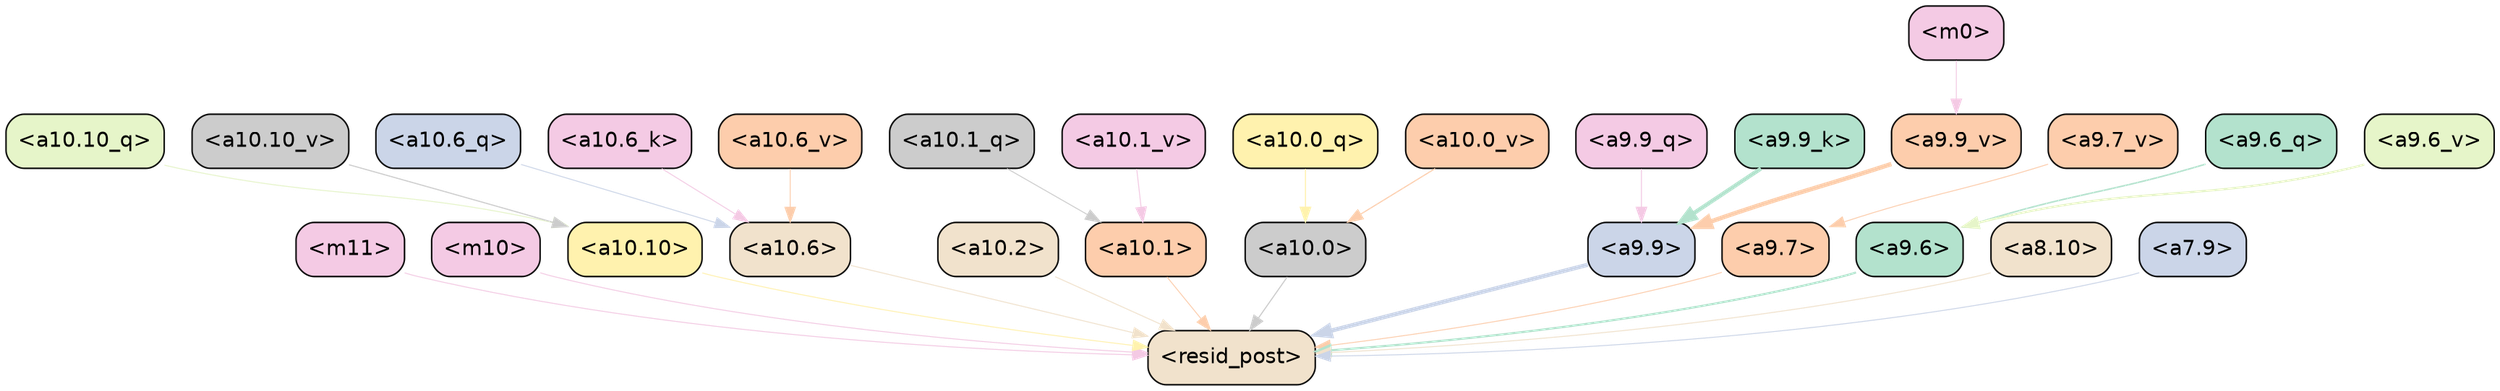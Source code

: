 strict digraph "" {
	graph [bgcolor=transparent,
		layout=dot,
		overlap=false,
		splines=true
	];
	"<m11>"	[color=black,
		fillcolor="#f4cae4",
		fontname=Helvetica,
		shape=box,
		style="filled, rounded"];
	"<resid_post>"	[color=black,
		fillcolor="#f1e2cc",
		fontname=Helvetica,
		shape=box,
		style="filled, rounded"];
	"<m11>" -> "<resid_post>"	[color="#f4cae4",
		penwidth=0.6];
	"<m10>"	[color=black,
		fillcolor="#f4cae4",
		fontname=Helvetica,
		shape=box,
		style="filled, rounded"];
	"<m10>" -> "<resid_post>"	[color="#f4cae4",
		penwidth=0.6];
	"<a10.10>"	[color=black,
		fillcolor="#fff2ae",
		fontname=Helvetica,
		shape=box,
		style="filled, rounded"];
	"<a10.10>" -> "<resid_post>"	[color="#fff2ae",
		penwidth=0.6];
	"<a10.6>"	[color=black,
		fillcolor="#f1e2cc",
		fontname=Helvetica,
		shape=box,
		style="filled, rounded"];
	"<a10.6>" -> "<resid_post>"	[color="#f1e2cc",
		penwidth=0.6];
	"<a10.2>"	[color=black,
		fillcolor="#f1e2cc",
		fontname=Helvetica,
		shape=box,
		style="filled, rounded"];
	"<a10.2>" -> "<resid_post>"	[color="#f1e2cc",
		penwidth=0.6];
	"<a10.1>"	[color=black,
		fillcolor="#fdcdac",
		fontname=Helvetica,
		shape=box,
		style="filled, rounded"];
	"<a10.1>" -> "<resid_post>"	[color="#fdcdac",
		penwidth=0.6];
	"<a10.0>"	[color=black,
		fillcolor="#cccccc",
		fontname=Helvetica,
		shape=box,
		style="filled, rounded"];
	"<a10.0>" -> "<resid_post>"	[color="#cccccc",
		penwidth=0.7362499237060547];
	"<a9.9>"	[color=black,
		fillcolor="#cbd5e8",
		fontname=Helvetica,
		shape=box,
		style="filled, rounded"];
	"<a9.9>" -> "<resid_post>"	[color="#cbd5e8",
		penwidth=2.76039457321167];
	"<a9.7>"	[color=black,
		fillcolor="#fdcdac",
		fontname=Helvetica,
		shape=box,
		style="filled, rounded"];
	"<a9.7>" -> "<resid_post>"	[color="#fdcdac",
		penwidth=0.6];
	"<a9.6>"	[color=black,
		fillcolor="#b3e2cd",
		fontname=Helvetica,
		shape=box,
		style="filled, rounded"];
	"<a9.6>" -> "<resid_post>"	[color="#b3e2cd",
		penwidth=1.3750720024108887];
	"<a8.10>"	[color=black,
		fillcolor="#f1e2cc",
		fontname=Helvetica,
		shape=box,
		style="filled, rounded"];
	"<a8.10>" -> "<resid_post>"	[color="#f1e2cc",
		penwidth=0.6];
	"<a7.9>"	[color=black,
		fillcolor="#cbd5e8",
		fontname=Helvetica,
		shape=box,
		style="filled, rounded"];
	"<a7.9>" -> "<resid_post>"	[color="#cbd5e8",
		penwidth=0.6];
	"<a10.10_q>"	[color=black,
		fillcolor="#e6f5c9",
		fontname=Helvetica,
		shape=box,
		style="filled, rounded"];
	"<a10.10_q>" -> "<a10.10>"	[color="#e6f5c9",
		penwidth=0.6];
	"<a10.6_q>"	[color=black,
		fillcolor="#cbd5e8",
		fontname=Helvetica,
		shape=box,
		style="filled, rounded"];
	"<a10.6_q>" -> "<a10.6>"	[color="#cbd5e8",
		penwidth=0.6];
	"<a10.1_q>"	[color=black,
		fillcolor="#cccccc",
		fontname=Helvetica,
		shape=box,
		style="filled, rounded"];
	"<a10.1_q>" -> "<a10.1>"	[color="#cccccc",
		penwidth=0.6];
	"<a10.0_q>"	[color=black,
		fillcolor="#fff2ae",
		fontname=Helvetica,
		shape=box,
		style="filled, rounded"];
	"<a10.0_q>" -> "<a10.0>"	[color="#fff2ae",
		penwidth=0.6948137283325195];
	"<a10.6_k>"	[color=black,
		fillcolor="#f4cae4",
		fontname=Helvetica,
		shape=box,
		style="filled, rounded"];
	"<a10.6_k>" -> "<a10.6>"	[color="#f4cae4",
		penwidth=0.6];
	"<a10.10_v>"	[color=black,
		fillcolor="#cccccc",
		fontname=Helvetica,
		shape=box,
		style="filled, rounded"];
	"<a10.10_v>" -> "<a10.10>"	[color="#cccccc",
		penwidth=0.719883918762207];
	"<a10.6_v>"	[color=black,
		fillcolor="#fdcdac",
		fontname=Helvetica,
		shape=box,
		style="filled, rounded"];
	"<a10.6_v>" -> "<a10.6>"	[color="#fdcdac",
		penwidth=0.6];
	"<a10.1_v>"	[color=black,
		fillcolor="#f4cae4",
		fontname=Helvetica,
		shape=box,
		style="filled, rounded"];
	"<a10.1_v>" -> "<a10.1>"	[color="#f4cae4",
		penwidth=0.6];
	"<a10.0_v>"	[color=black,
		fillcolor="#fdcdac",
		fontname=Helvetica,
		shape=box,
		style="filled, rounded"];
	"<a10.0_v>" -> "<a10.0>"	[color="#fdcdac",
		penwidth=0.732755184173584];
	"<a9.9_q>"	[color=black,
		fillcolor="#f4cae4",
		fontname=Helvetica,
		shape=box,
		style="filled, rounded"];
	"<a9.9_q>" -> "<a9.9>"	[color="#f4cae4",
		penwidth=0.6345546245574951];
	"<a9.6_q>"	[color=black,
		fillcolor="#b3e2cd",
		fontname=Helvetica,
		shape=box,
		style="filled, rounded"];
	"<a9.6_q>" -> "<a9.6>"	[color="#b3e2cd",
		penwidth=0.9647484421730042];
	"<a9.9_k>"	[color=black,
		fillcolor="#b3e2cd",
		fontname=Helvetica,
		shape=box,
		style="filled, rounded"];
	"<a9.9_k>" -> "<a9.9>"	[color="#b3e2cd",
		penwidth=2.6677601635456085];
	"<a9.9_v>"	[color=black,
		fillcolor="#fdcdac",
		fontname=Helvetica,
		shape=box,
		style="filled, rounded"];
	"<a9.9_v>" -> "<a9.9>"	[color="#fdcdac",
		penwidth=2.905421409755945];
	"<a9.7_v>"	[color=black,
		fillcolor="#fdcdac",
		fontname=Helvetica,
		shape=box,
		style="filled, rounded"];
	"<a9.7_v>" -> "<a9.7>"	[color="#fdcdac",
		penwidth=0.6];
	"<a9.6_v>"	[color=black,
		fillcolor="#e6f5c9",
		fontname=Helvetica,
		shape=box,
		style="filled, rounded"];
	"<a9.6_v>" -> "<a9.6>"	[color="#e6f5c9",
		penwidth=1.395753264427185];
	"<m0>"	[color=black,
		fillcolor="#f4cae4",
		fontname=Helvetica,
		shape=box,
		style="filled, rounded"];
	"<m0>" -> "<a9.9_v>"	[color="#f4cae4",
		penwidth=0.6];
}
